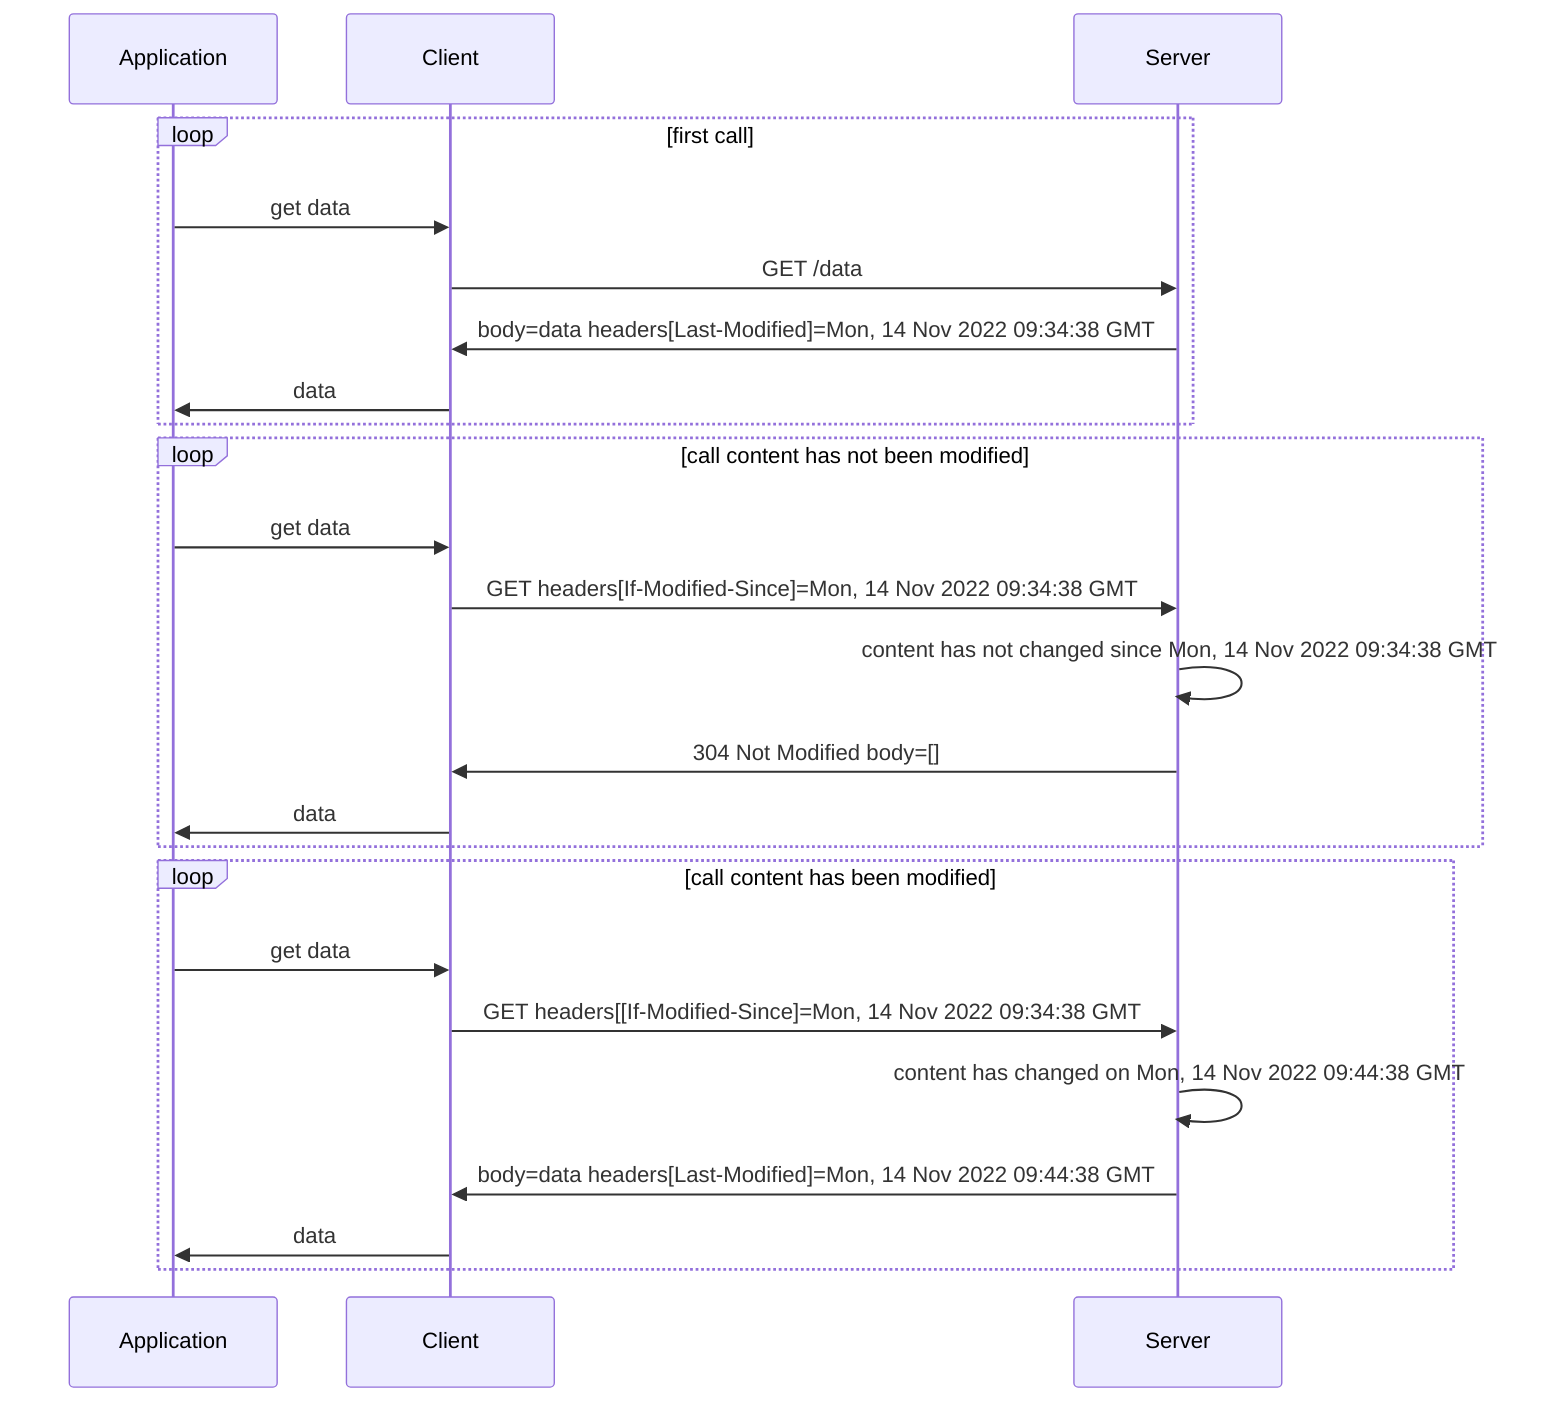 sequenceDiagram
    loop first call
        Application ->> Client : get data
        Client ->> Server : GET /data
        Server ->> Client : body=data headers[Last-Modified]=Mon, 14 Nov 2022 09:34:38 GMT
        Client ->> Application : data
    end

    loop call content has not been modified
        Application ->> Client : get data
        Client ->> Server :  GET headers[If-Modified-Since]=Mon, 14 Nov 2022 09:34:38 GMT
        Server ->> Server :  content has not changed since Mon, 14 Nov 2022 09:34:38 GMT
        Server ->> Client :  304 Not Modified body=[]
        Client ->> Application : data
    end

     loop call content has been modified
        Application ->> Client : get data
        Client ->> Server :  GET headers[[If-Modified-Since]=Mon, 14 Nov 2022 09:34:38 GMT
        Server ->> Server :  content has changed on Mon, 14 Nov 2022 09:44:38 GMT
        Server ->> Client :  body=data headers[Last-Modified]=Mon, 14 Nov 2022 09:44:38 GMT
        Client ->> Application : data
    end